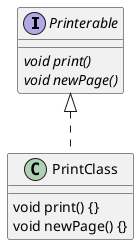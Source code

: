 @startuml
Printerable <|.. PrintClass
interface Printerable {
  {abstract} void print()
  {abstract} void newPage()
}

class PrintClass {
   void print() {}
   void newPage() {}
}
@enduml